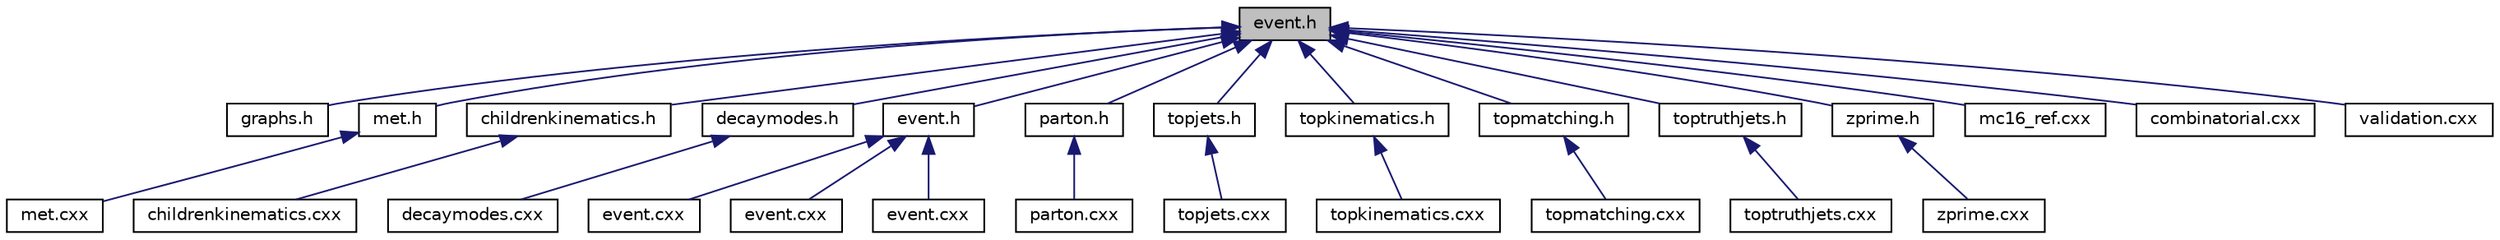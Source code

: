 digraph "event.h"
{
 // INTERACTIVE_SVG=YES
 // LATEX_PDF_SIZE
  edge [fontname="Helvetica",fontsize="10",labelfontname="Helvetica",labelfontsize="10"];
  node [fontname="Helvetica",fontsize="10",shape=record];
  Node1 [label="event.h",height=0.2,width=0.4,color="black", fillcolor="grey75", style="filled", fontcolor="black",tooltip=" "];
  Node1 -> Node2 [dir="back",color="midnightblue",fontsize="10",style="solid",fontname="Helvetica"];
  Node2 [label="graphs.h",height=0.2,width=0.4,color="black", fillcolor="white", style="filled",URL="$bsm__4tops_2include_2bsm__4tops_2graphs_8h.html",tooltip=" "];
  Node1 -> Node3 [dir="back",color="midnightblue",fontsize="10",style="solid",fontname="Helvetica"];
  Node3 [label="met.h",height=0.2,width=0.4,color="black", fillcolor="white", style="filled",URL="$met_8h.html",tooltip=" "];
  Node3 -> Node4 [dir="back",color="midnightblue",fontsize="10",style="solid",fontname="Helvetica"];
  Node4 [label="met.cxx",height=0.2,width=0.4,color="black", fillcolor="white", style="filled",URL="$met_8cxx.html",tooltip=" "];
  Node1 -> Node5 [dir="back",color="midnightblue",fontsize="10",style="solid",fontname="Helvetica"];
  Node5 [label="childrenkinematics.h",height=0.2,width=0.4,color="black", fillcolor="white", style="filled",URL="$childrenkinematics_8h.html",tooltip=" "];
  Node5 -> Node6 [dir="back",color="midnightblue",fontsize="10",style="solid",fontname="Helvetica"];
  Node6 [label="childrenkinematics.cxx",height=0.2,width=0.4,color="black", fillcolor="white", style="filled",URL="$childrenkinematics_8cxx.html",tooltip=" "];
  Node1 -> Node7 [dir="back",color="midnightblue",fontsize="10",style="solid",fontname="Helvetica"];
  Node7 [label="decaymodes.h",height=0.2,width=0.4,color="black", fillcolor="white", style="filled",URL="$decaymodes_8h.html",tooltip=" "];
  Node7 -> Node8 [dir="back",color="midnightblue",fontsize="10",style="solid",fontname="Helvetica"];
  Node8 [label="decaymodes.cxx",height=0.2,width=0.4,color="black", fillcolor="white", style="filled",URL="$decaymodes_8cxx.html",tooltip=" "];
  Node1 -> Node9 [dir="back",color="midnightblue",fontsize="10",style="solid",fontname="Helvetica"];
  Node9 [label="event.h",height=0.2,width=0.4,color="black", fillcolor="white", style="filled",URL="$selections_2mc16_2event_2event_8h.html",tooltip=" "];
  Node9 -> Node10 [dir="back",color="midnightblue",fontsize="10",style="solid",fontname="Helvetica"];
  Node10 [label="event.cxx",height=0.2,width=0.4,color="black", fillcolor="white", style="filled",URL="$events_2bsm__4tops_2cxx_2event_8cxx.html",tooltip=" "];
  Node9 -> Node11 [dir="back",color="midnightblue",fontsize="10",style="solid",fontname="Helvetica"];
  Node11 [label="event.cxx",height=0.2,width=0.4,color="black", fillcolor="white", style="filled",URL="$events_2ssml__mc20_2cxx_2event_8cxx.html",tooltip=" "];
  Node9 -> Node12 [dir="back",color="midnightblue",fontsize="10",style="solid",fontname="Helvetica"];
  Node12 [label="event.cxx",height=0.2,width=0.4,color="black", fillcolor="white", style="filled",URL="$selections_2mc16_2event_2event_8cxx.html",tooltip=" "];
  Node1 -> Node13 [dir="back",color="midnightblue",fontsize="10",style="solid",fontname="Helvetica"];
  Node13 [label="parton.h",height=0.2,width=0.4,color="black", fillcolor="white", style="filled",URL="$parton_8h.html",tooltip=" "];
  Node13 -> Node14 [dir="back",color="midnightblue",fontsize="10",style="solid",fontname="Helvetica"];
  Node14 [label="parton.cxx",height=0.2,width=0.4,color="black", fillcolor="white", style="filled",URL="$parton_8cxx.html",tooltip=" "];
  Node1 -> Node15 [dir="back",color="midnightblue",fontsize="10",style="solid",fontname="Helvetica"];
  Node15 [label="topjets.h",height=0.2,width=0.4,color="black", fillcolor="white", style="filled",URL="$topjets_8h.html",tooltip=" "];
  Node15 -> Node16 [dir="back",color="midnightblue",fontsize="10",style="solid",fontname="Helvetica"];
  Node16 [label="topjets.cxx",height=0.2,width=0.4,color="black", fillcolor="white", style="filled",URL="$topjets_8cxx.html",tooltip=" "];
  Node1 -> Node17 [dir="back",color="midnightblue",fontsize="10",style="solid",fontname="Helvetica"];
  Node17 [label="topkinematics.h",height=0.2,width=0.4,color="black", fillcolor="white", style="filled",URL="$mc16_2topkinematics_2topkinematics_8h.html",tooltip=" "];
  Node17 -> Node18 [dir="back",color="midnightblue",fontsize="10",style="solid",fontname="Helvetica"];
  Node18 [label="topkinematics.cxx",height=0.2,width=0.4,color="black", fillcolor="white", style="filled",URL="$mc16_2topkinematics_2topkinematics_8cxx.html",tooltip=" "];
  Node1 -> Node19 [dir="back",color="midnightblue",fontsize="10",style="solid",fontname="Helvetica"];
  Node19 [label="topmatching.h",height=0.2,width=0.4,color="black", fillcolor="white", style="filled",URL="$mc16_2topmatching_2topmatching_8h.html",tooltip=" "];
  Node19 -> Node20 [dir="back",color="midnightblue",fontsize="10",style="solid",fontname="Helvetica"];
  Node20 [label="topmatching.cxx",height=0.2,width=0.4,color="black", fillcolor="white", style="filled",URL="$mc16_2topmatching_2topmatching_8cxx.html",tooltip=" "];
  Node1 -> Node21 [dir="back",color="midnightblue",fontsize="10",style="solid",fontname="Helvetica"];
  Node21 [label="toptruthjets.h",height=0.2,width=0.4,color="black", fillcolor="white", style="filled",URL="$toptruthjets_8h.html",tooltip=" "];
  Node21 -> Node22 [dir="back",color="midnightblue",fontsize="10",style="solid",fontname="Helvetica"];
  Node22 [label="toptruthjets.cxx",height=0.2,width=0.4,color="black", fillcolor="white", style="filled",URL="$toptruthjets_8cxx.html",tooltip=" "];
  Node1 -> Node23 [dir="back",color="midnightblue",fontsize="10",style="solid",fontname="Helvetica"];
  Node23 [label="zprime.h",height=0.2,width=0.4,color="black", fillcolor="white", style="filled",URL="$mc16_2zprime_2zprime_8h.html",tooltip=" "];
  Node23 -> Node24 [dir="back",color="midnightblue",fontsize="10",style="solid",fontname="Helvetica"];
  Node24 [label="zprime.cxx",height=0.2,width=0.4,color="black", fillcolor="white", style="filled",URL="$mc16_2zprime_2zprime_8cxx.html",tooltip=" "];
  Node1 -> Node25 [dir="back",color="midnightblue",fontsize="10",style="solid",fontname="Helvetica"];
  Node25 [label="mc16_ref.cxx",height=0.2,width=0.4,color="black", fillcolor="white", style="filled",URL="$mc16__ref_8cxx.html",tooltip=" "];
  Node1 -> Node26 [dir="back",color="midnightblue",fontsize="10",style="solid",fontname="Helvetica"];
  Node26 [label="combinatorial.cxx",height=0.2,width=0.4,color="black", fillcolor="white", style="filled",URL="$combinatorial_8cxx.html",tooltip=" "];
  Node1 -> Node27 [dir="back",color="midnightblue",fontsize="10",style="solid",fontname="Helvetica"];
  Node27 [label="validation.cxx",height=0.2,width=0.4,color="black", fillcolor="white", style="filled",URL="$validation_8cxx.html",tooltip=" "];
}
